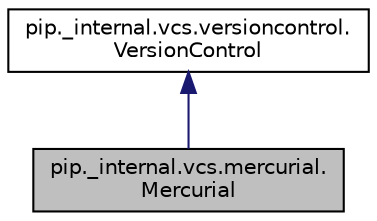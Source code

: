 digraph "pip._internal.vcs.mercurial.Mercurial"
{
 // LATEX_PDF_SIZE
  edge [fontname="Helvetica",fontsize="10",labelfontname="Helvetica",labelfontsize="10"];
  node [fontname="Helvetica",fontsize="10",shape=record];
  Node1 [label="pip._internal.vcs.mercurial.\lMercurial",height=0.2,width=0.4,color="black", fillcolor="grey75", style="filled", fontcolor="black",tooltip=" "];
  Node2 -> Node1 [dir="back",color="midnightblue",fontsize="10",style="solid"];
  Node2 [label="pip._internal.vcs.versioncontrol.\lVersionControl",height=0.2,width=0.4,color="black", fillcolor="white", style="filled",URL="$classpip_1_1__internal_1_1vcs_1_1versioncontrol_1_1_version_control.html",tooltip=" "];
}
